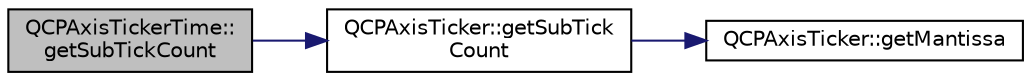 digraph "QCPAxisTickerTime::getSubTickCount"
{
  edge [fontname="Helvetica",fontsize="10",labelfontname="Helvetica",labelfontsize="10"];
  node [fontname="Helvetica",fontsize="10",shape=record];
  rankdir="LR";
  Node5 [label="QCPAxisTickerTime::\lgetSubTickCount",height=0.2,width=0.4,color="black", fillcolor="grey75", style="filled", fontcolor="black"];
  Node5 -> Node6 [color="midnightblue",fontsize="10",style="solid",fontname="Helvetica"];
  Node6 [label="QCPAxisTicker::getSubTick\lCount",height=0.2,width=0.4,color="black", fillcolor="white", style="filled",URL="$class_q_c_p_axis_ticker.html#a4ccc403ced7a1457ce6ba293509933c8"];
  Node6 -> Node7 [color="midnightblue",fontsize="10",style="solid",fontname="Helvetica"];
  Node7 [label="QCPAxisTicker::getMantissa",height=0.2,width=0.4,color="black", fillcolor="white", style="filled",URL="$class_q_c_p_axis_ticker.html#a2f1e223bafbf2cec7c3ba8b08d5c77e8"];
}

